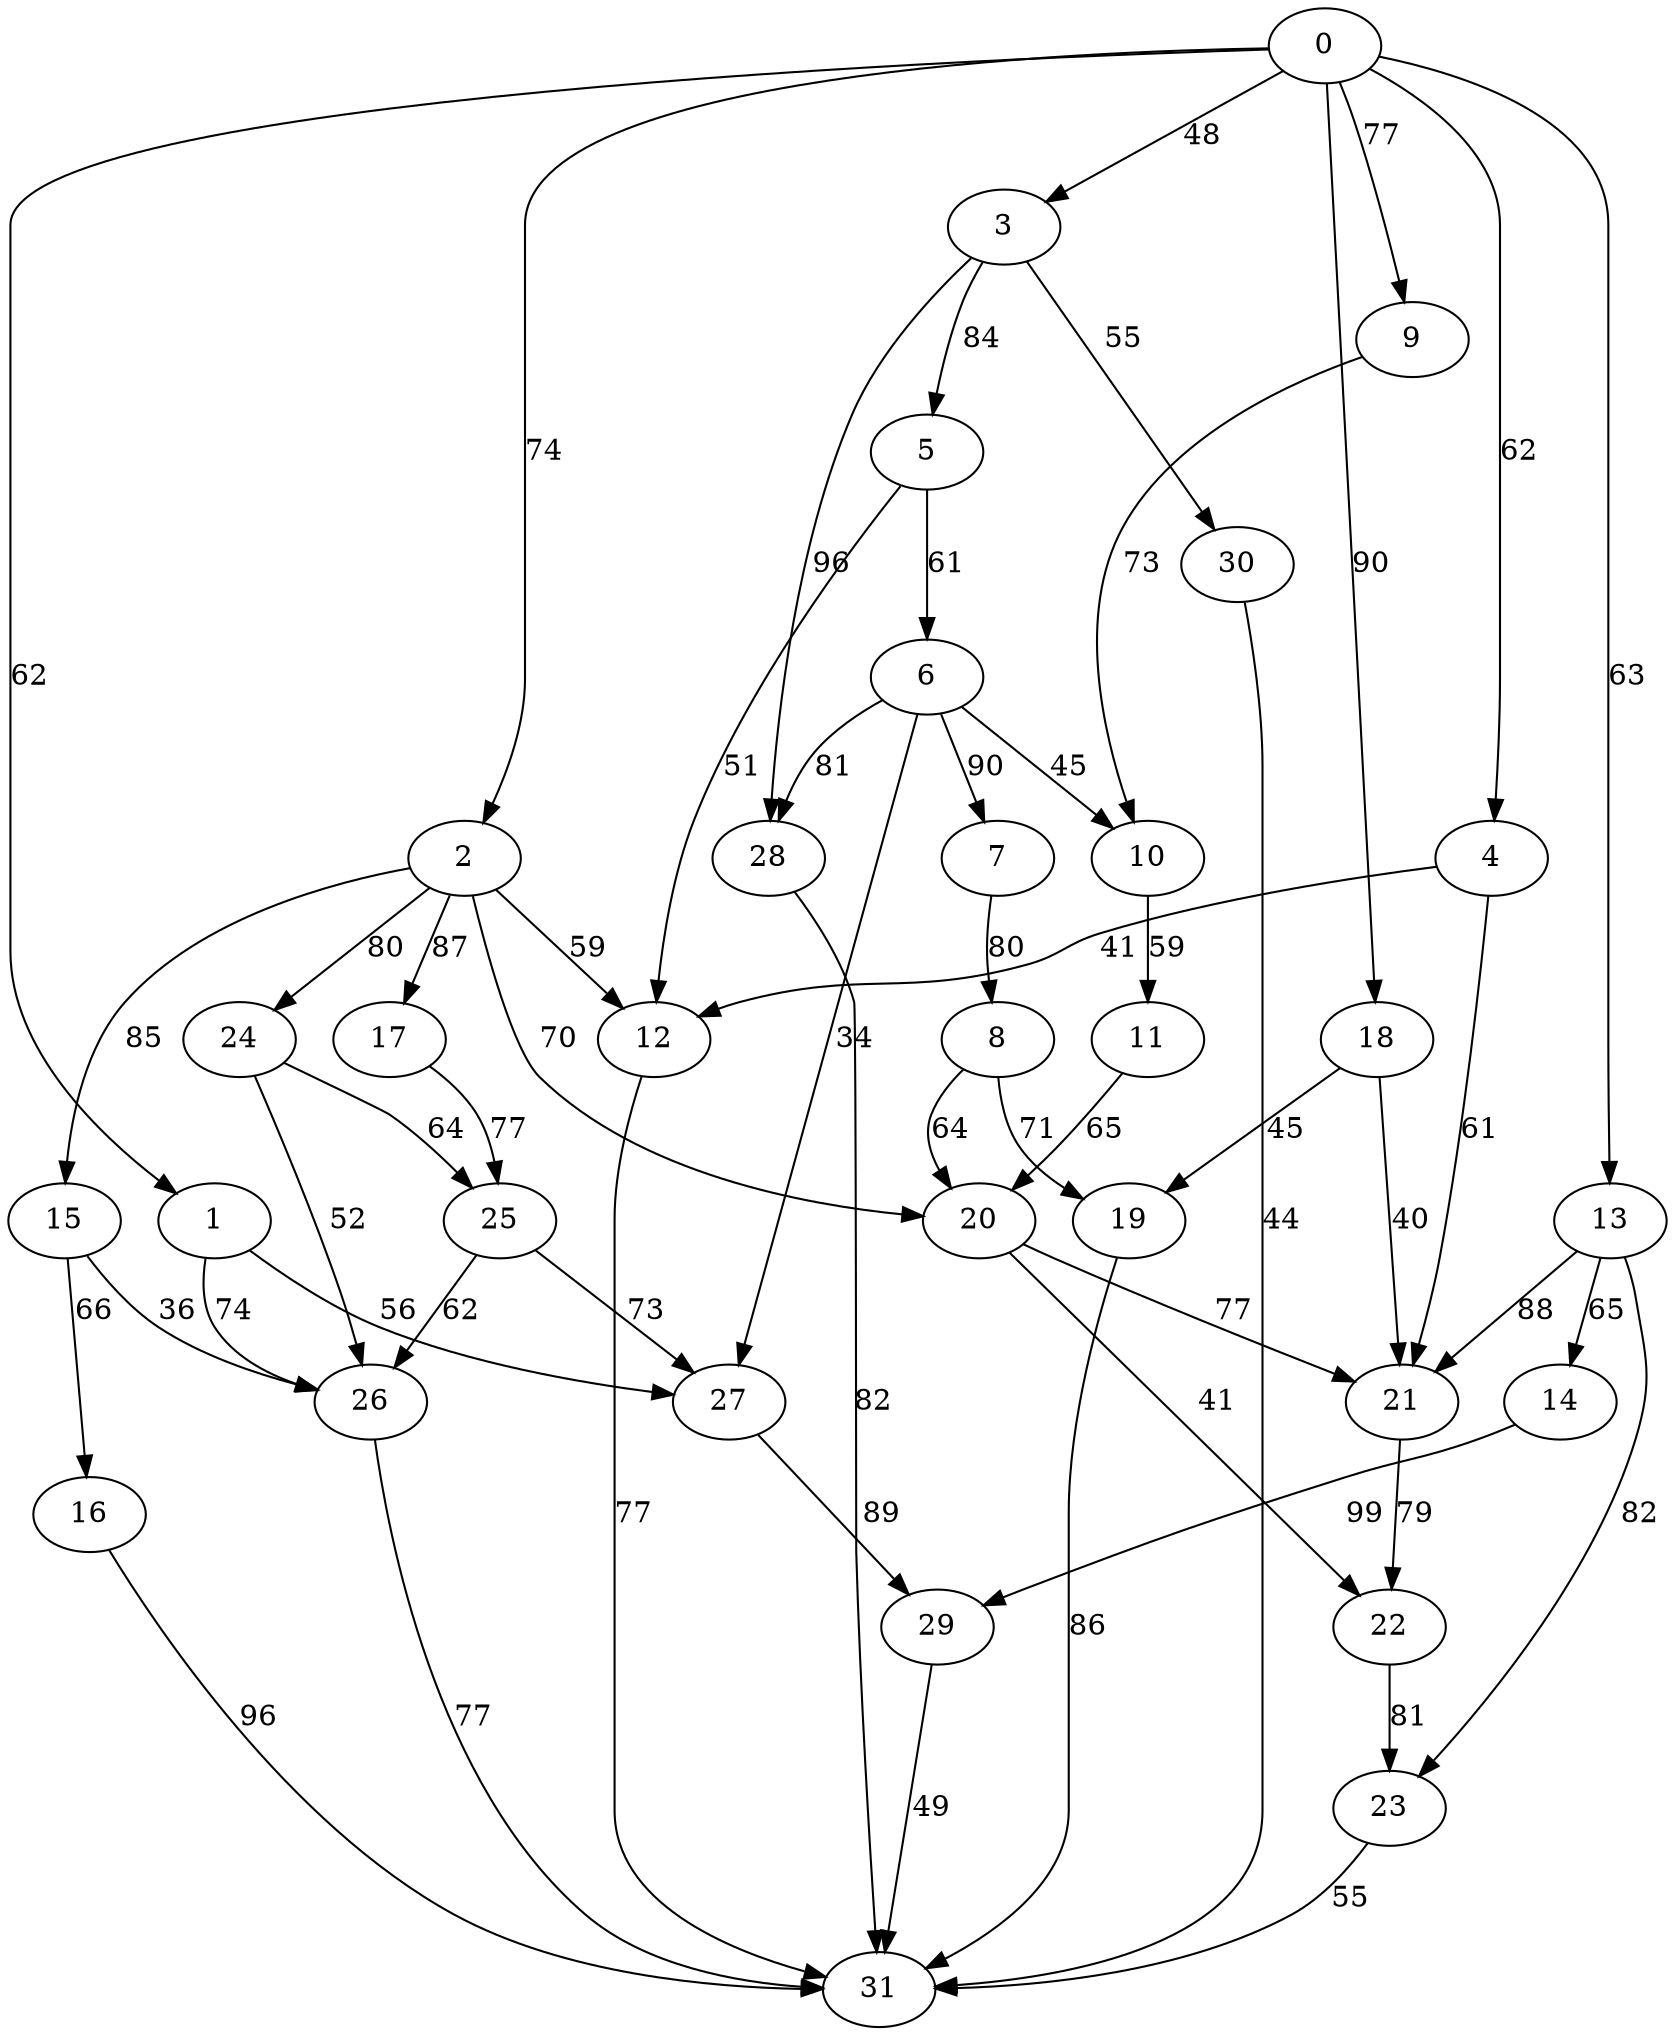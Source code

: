digraph t40p6r7_13 {
0 -> 1 [ label = 62 ];
0 -> 2 [ label = 74 ];
0 -> 3 [ label = 48 ];
0 -> 4 [ label = 62 ];
0 -> 9 [ label = 77 ];
0 -> 13 [ label = 63 ];
0 -> 18 [ label = 90 ];
1 -> 26 [ label = 74 ];
1 -> 27 [ label = 56 ];
2 -> 12 [ label = 59 ];
2 -> 15 [ label = 85 ];
2 -> 17 [ label = 87 ];
2 -> 20 [ label = 70 ];
2 -> 24 [ label = 80 ];
3 -> 5 [ label = 84 ];
3 -> 28 [ label = 96 ];
3 -> 30 [ label = 55 ];
4 -> 12 [ label = 41 ];
4 -> 21 [ label = 61 ];
5 -> 6 [ label = 61 ];
5 -> 12 [ label = 51 ];
6 -> 7 [ label = 90 ];
6 -> 10 [ label = 45 ];
6 -> 27 [ label = 34 ];
6 -> 28 [ label = 81 ];
7 -> 8 [ label = 80 ];
8 -> 19 [ label = 71 ];
8 -> 20 [ label = 64 ];
9 -> 10 [ label = 73 ];
10 -> 11 [ label = 59 ];
11 -> 20 [ label = 65 ];
12 -> 31 [ label = 77 ];
13 -> 14 [ label = 65 ];
13 -> 21 [ label = 88 ];
13 -> 23 [ label = 82 ];
14 -> 29 [ label = 99 ];
15 -> 16 [ label = 66 ];
15 -> 26 [ label = 36 ];
16 -> 31 [ label = 96 ];
17 -> 25 [ label = 77 ];
18 -> 19 [ label = 45 ];
18 -> 21 [ label = 40 ];
19 -> 31 [ label = 86 ];
20 -> 21 [ label = 77 ];
20 -> 22 [ label = 41 ];
21 -> 22 [ label = 79 ];
22 -> 23 [ label = 81 ];
23 -> 31 [ label = 55 ];
24 -> 25 [ label = 64 ];
24 -> 26 [ label = 52 ];
25 -> 26 [ label = 62 ];
25 -> 27 [ label = 73 ];
26 -> 31 [ label = 77 ];
27 -> 29 [ label = 89 ];
28 -> 31 [ label = 82 ];
29 -> 31 [ label = 49 ];
30 -> 31 [ label = 44 ];
 }

